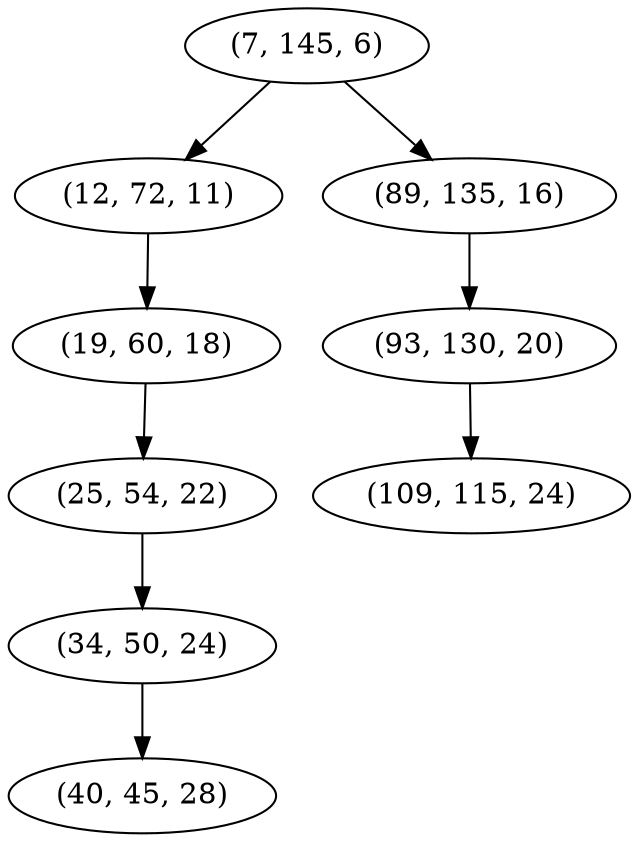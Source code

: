 digraph tree {
    "(7, 145, 6)";
    "(12, 72, 11)";
    "(19, 60, 18)";
    "(25, 54, 22)";
    "(34, 50, 24)";
    "(40, 45, 28)";
    "(89, 135, 16)";
    "(93, 130, 20)";
    "(109, 115, 24)";
    "(7, 145, 6)" -> "(12, 72, 11)";
    "(7, 145, 6)" -> "(89, 135, 16)";
    "(12, 72, 11)" -> "(19, 60, 18)";
    "(19, 60, 18)" -> "(25, 54, 22)";
    "(25, 54, 22)" -> "(34, 50, 24)";
    "(34, 50, 24)" -> "(40, 45, 28)";
    "(89, 135, 16)" -> "(93, 130, 20)";
    "(93, 130, 20)" -> "(109, 115, 24)";
}
